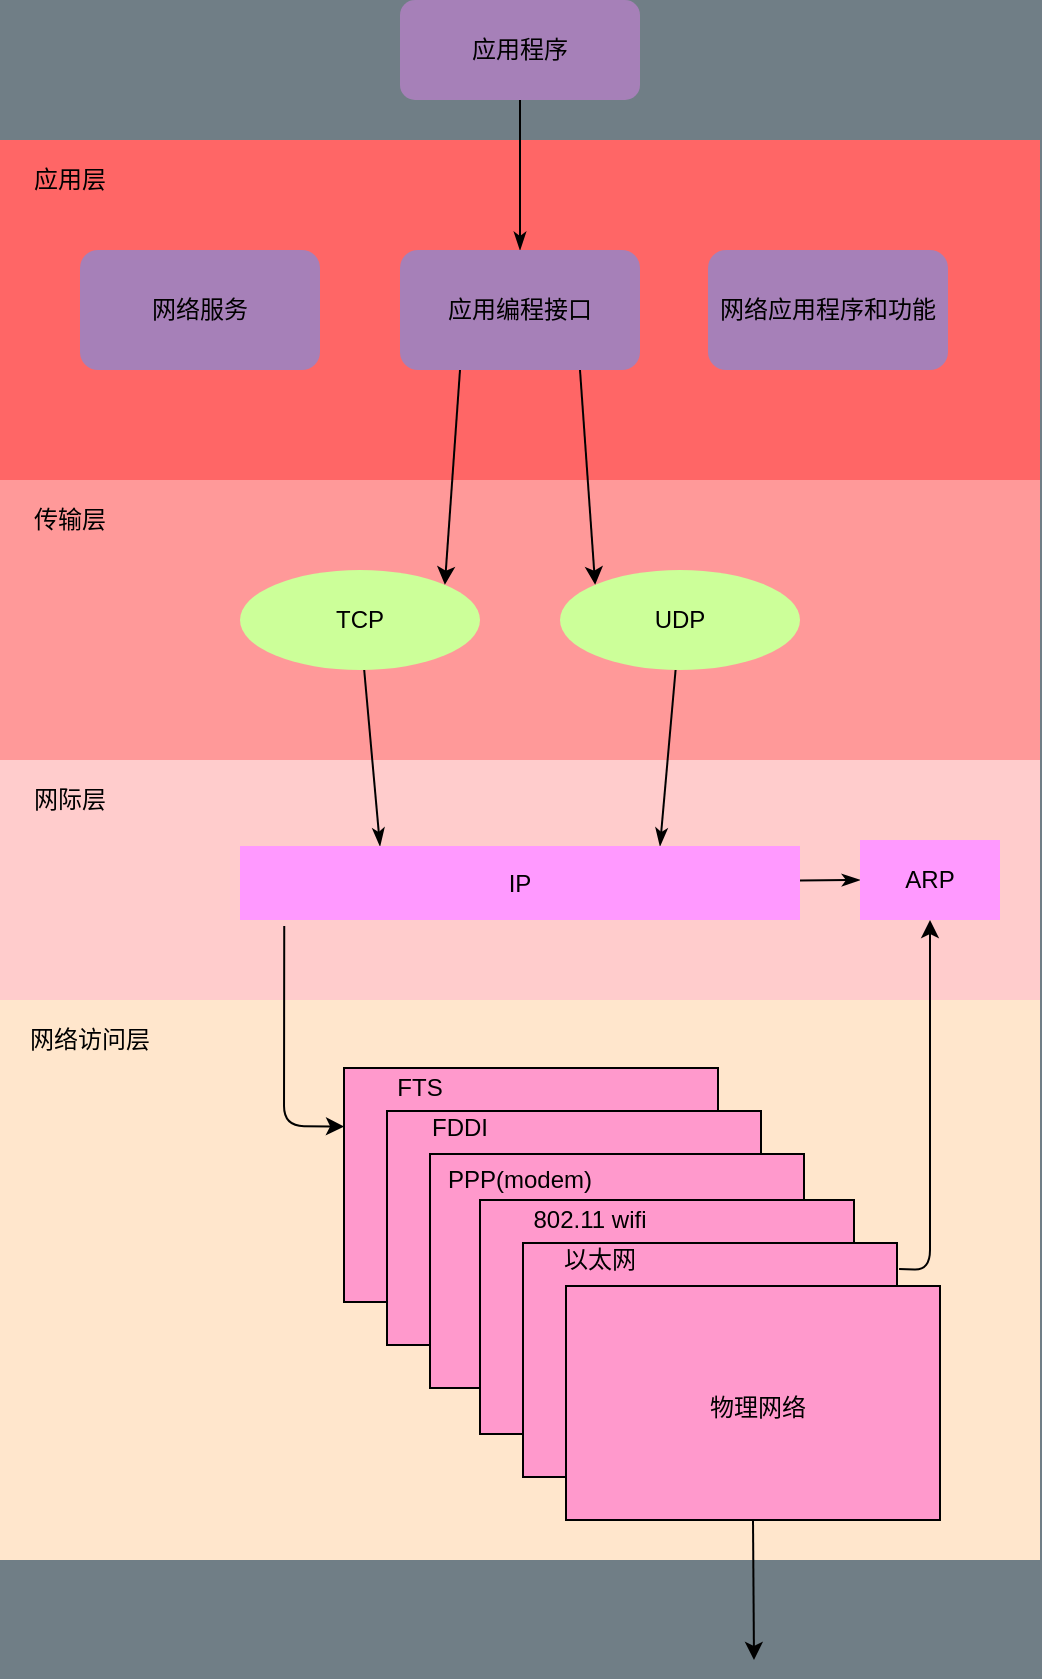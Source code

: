 <mxfile version="12.4.2" type="device" pages="1"><diagram id="VSArOQDPkqbNzoKQu4Cz" name="第 1 页"><mxGraphModel dx="782" dy="1367" grid="1" gridSize="10" guides="1" tooltips="1" connect="1" arrows="1" fold="1" page="1" pageScale="1" pageWidth="1169" pageHeight="827" background="#707E86" math="0" shadow="0"><root><mxCell id="0"/><mxCell id="1" parent="0"/><mxCell id="cDjEXVsA5oVWPAAyP_pl-37" value="" style="rounded=0;whiteSpace=wrap;html=1;strokeColor=none;fillColor=#FF6666;" vertex="1" parent="1"><mxGeometry x="170" y="30" width="520" height="170" as="geometry"/></mxCell><mxCell id="cDjEXVsA5oVWPAAyP_pl-38" value="" style="rounded=0;whiteSpace=wrap;html=1;strokeColor=none;fillColor=#FF9999;" vertex="1" parent="1"><mxGeometry x="170" y="200" width="520" height="140" as="geometry"/></mxCell><mxCell id="cDjEXVsA5oVWPAAyP_pl-39" value="" style="rounded=0;whiteSpace=wrap;html=1;strokeColor=none;fillColor=#FFCCCC;" vertex="1" parent="1"><mxGeometry x="170" y="340" width="520" height="120" as="geometry"/></mxCell><mxCell id="cDjEXVsA5oVWPAAyP_pl-40" value="" style="rounded=0;whiteSpace=wrap;html=1;strokeColor=none;fillColor=#FFE6CC;" vertex="1" parent="1"><mxGeometry x="170" y="460" width="520" height="280" as="geometry"/></mxCell><mxCell id="cDjEXVsA5oVWPAAyP_pl-46" style="edgeStyle=orthogonalEdgeStyle;rounded=0;orthogonalLoop=1;jettySize=auto;html=1;entryX=0.5;entryY=0;entryDx=0;entryDy=0;endArrow=classicThin;endFill=1;startArrow=none;startFill=0;" edge="1" parent="1" source="cDjEXVsA5oVWPAAyP_pl-41" target="cDjEXVsA5oVWPAAyP_pl-44"><mxGeometry relative="1" as="geometry"/></mxCell><mxCell id="cDjEXVsA5oVWPAAyP_pl-41" value="应用程序" style="rounded=1;whiteSpace=wrap;html=1;strokeColor=none;fillColor=#A680B8;" vertex="1" parent="1"><mxGeometry x="370" y="-40" width="120" height="50" as="geometry"/></mxCell><mxCell id="cDjEXVsA5oVWPAAyP_pl-42" value="应用层" style="text;html=1;strokeColor=none;fillColor=none;align=center;verticalAlign=middle;whiteSpace=wrap;rounded=0;" vertex="1" parent="1"><mxGeometry x="180" y="40" width="50" height="20" as="geometry"/></mxCell><mxCell id="cDjEXVsA5oVWPAAyP_pl-43" value="网络服务" style="rounded=1;whiteSpace=wrap;html=1;strokeColor=none;fillColor=#A680B8;" vertex="1" parent="1"><mxGeometry x="210" y="85" width="120" height="60" as="geometry"/></mxCell><mxCell id="cDjEXVsA5oVWPAAyP_pl-44" value="应用编程接口" style="rounded=1;whiteSpace=wrap;html=1;strokeColor=none;fillColor=#A680B8;" vertex="1" parent="1"><mxGeometry x="370" y="85" width="120" height="60" as="geometry"/></mxCell><mxCell id="cDjEXVsA5oVWPAAyP_pl-45" value="网络应用程序和功能" style="rounded=1;whiteSpace=wrap;html=1;strokeColor=none;fillColor=#A680B8;" vertex="1" parent="1"><mxGeometry x="524" y="85" width="120" height="60" as="geometry"/></mxCell><mxCell id="cDjEXVsA5oVWPAAyP_pl-47" value="传输层" style="text;html=1;strokeColor=none;fillColor=none;align=center;verticalAlign=middle;whiteSpace=wrap;rounded=0;" vertex="1" parent="1"><mxGeometry x="180" y="210" width="50" height="20" as="geometry"/></mxCell><mxCell id="cDjEXVsA5oVWPAAyP_pl-63" style="rounded=0;orthogonalLoop=1;jettySize=auto;html=1;entryX=0.25;entryY=0;entryDx=0;entryDy=0;startArrow=none;startFill=0;endArrow=classicThin;endFill=1;" edge="1" parent="1" source="cDjEXVsA5oVWPAAyP_pl-50" target="cDjEXVsA5oVWPAAyP_pl-57"><mxGeometry relative="1" as="geometry"/></mxCell><mxCell id="cDjEXVsA5oVWPAAyP_pl-50" value="TCP" style="ellipse;whiteSpace=wrap;html=1;strokeColor=none;fillColor=#CCFF99;" vertex="1" parent="1"><mxGeometry x="290" y="245" width="120" height="50" as="geometry"/></mxCell><mxCell id="cDjEXVsA5oVWPAAyP_pl-64" style="edgeStyle=none;rounded=0;orthogonalLoop=1;jettySize=auto;html=1;entryX=0.75;entryY=0;entryDx=0;entryDy=0;startArrow=none;startFill=0;endArrow=classicThin;endFill=1;" edge="1" parent="1" source="cDjEXVsA5oVWPAAyP_pl-52" target="cDjEXVsA5oVWPAAyP_pl-57"><mxGeometry relative="1" as="geometry"/></mxCell><mxCell id="cDjEXVsA5oVWPAAyP_pl-52" value="UDP" style="ellipse;whiteSpace=wrap;html=1;strokeColor=none;fillColor=#CCFF99;" vertex="1" parent="1"><mxGeometry x="450" y="245" width="120" height="50" as="geometry"/></mxCell><mxCell id="cDjEXVsA5oVWPAAyP_pl-53" value="" style="endArrow=classic;html=1;entryX=1;entryY=0;entryDx=0;entryDy=0;exitX=0.25;exitY=1;exitDx=0;exitDy=0;" edge="1" parent="1" source="cDjEXVsA5oVWPAAyP_pl-44" target="cDjEXVsA5oVWPAAyP_pl-50"><mxGeometry width="50" height="50" relative="1" as="geometry"><mxPoint x="400" y="240" as="sourcePoint"/><mxPoint x="450" y="190" as="targetPoint"/></mxGeometry></mxCell><mxCell id="cDjEXVsA5oVWPAAyP_pl-54" value="" style="endArrow=classic;html=1;entryX=0;entryY=0;entryDx=0;entryDy=0;exitX=0.75;exitY=1;exitDx=0;exitDy=0;" edge="1" parent="1" source="cDjEXVsA5oVWPAAyP_pl-44" target="cDjEXVsA5oVWPAAyP_pl-52"><mxGeometry width="50" height="50" relative="1" as="geometry"><mxPoint x="410" y="155" as="sourcePoint"/><mxPoint x="402.426" y="262.322" as="targetPoint"/></mxGeometry></mxCell><mxCell id="cDjEXVsA5oVWPAAyP_pl-56" value="网际层" style="text;html=1;strokeColor=none;fillColor=none;align=center;verticalAlign=middle;whiteSpace=wrap;rounded=0;" vertex="1" parent="1"><mxGeometry x="180" y="350" width="50" height="20" as="geometry"/></mxCell><mxCell id="cDjEXVsA5oVWPAAyP_pl-65" style="edgeStyle=none;rounded=0;orthogonalLoop=1;jettySize=auto;html=1;entryX=0;entryY=0.5;entryDx=0;entryDy=0;startArrow=none;startFill=0;endArrow=classicThin;endFill=1;" edge="1" parent="1" source="cDjEXVsA5oVWPAAyP_pl-57" target="cDjEXVsA5oVWPAAyP_pl-58"><mxGeometry relative="1" as="geometry"/></mxCell><mxCell id="cDjEXVsA5oVWPAAyP_pl-57" value="IP" style="rounded=0;whiteSpace=wrap;html=1;strokeColor=none;fillColor=#FF99FF;" vertex="1" parent="1"><mxGeometry x="290" y="383" width="280" height="37" as="geometry"/></mxCell><mxCell id="cDjEXVsA5oVWPAAyP_pl-58" value="ARP" style="rounded=0;whiteSpace=wrap;html=1;strokeColor=none;fillColor=#FF99FF;" vertex="1" parent="1"><mxGeometry x="600" y="380" width="70" height="40" as="geometry"/></mxCell><mxCell id="cDjEXVsA5oVWPAAyP_pl-66" value="网络访问层" style="text;html=1;strokeColor=none;fillColor=none;align=center;verticalAlign=middle;whiteSpace=wrap;rounded=0;" vertex="1" parent="1"><mxGeometry x="180" y="470" width="70" height="20" as="geometry"/></mxCell><mxCell id="cDjEXVsA5oVWPAAyP_pl-67" value="" style="verticalLabelPosition=bottom;verticalAlign=top;html=1;shape=mxgraph.basic.layered_rect;dx=43;outlineConnect=0;strokeColor=#000000;fillColor=#FF99CC;noLabel=0;direction=west;labelPadding=0;autosize=0;collapsible=0;container=0;part=0;resizeWidth=0;treeFolding=0;" vertex="1" parent="1"><mxGeometry x="342" y="494" width="230" height="160" as="geometry"/></mxCell><mxCell id="cDjEXVsA5oVWPAAyP_pl-68" value="" style="verticalLabelPosition=bottom;verticalAlign=top;html=1;shape=mxgraph.basic.layered_rect;dx=43;outlineConnect=0;strokeColor=#000000;fillColor=#FF99CC;noLabel=0;direction=west;labelPadding=0;autosize=0;collapsible=0;container=0;part=0;resizeWidth=0;treeFolding=0;" vertex="1" parent="1"><mxGeometry x="410" y="560" width="230" height="160" as="geometry"/></mxCell><mxCell id="cDjEXVsA5oVWPAAyP_pl-69" value="FTS" style="text;html=1;strokeColor=none;fillColor=none;align=center;verticalAlign=middle;whiteSpace=wrap;rounded=0;" vertex="1" parent="1"><mxGeometry x="360" y="494" width="40" height="20" as="geometry"/></mxCell><mxCell id="cDjEXVsA5oVWPAAyP_pl-72" value="FDDI" style="text;html=1;strokeColor=none;fillColor=none;align=center;verticalAlign=middle;whiteSpace=wrap;rounded=0;" vertex="1" parent="1"><mxGeometry x="380" y="514" width="40" height="20" as="geometry"/></mxCell><mxCell id="cDjEXVsA5oVWPAAyP_pl-74" value="" style="edgeStyle=none;rounded=0;orthogonalLoop=1;jettySize=auto;html=1;startArrow=none;startFill=0;endArrow=classicThin;endFill=1;" edge="1" parent="1" source="cDjEXVsA5oVWPAAyP_pl-73" target="cDjEXVsA5oVWPAAyP_pl-68"><mxGeometry relative="1" as="geometry"/></mxCell><mxCell id="cDjEXVsA5oVWPAAyP_pl-73" value="PPP(modem)" style="text;html=1;strokeColor=none;fillColor=none;align=center;verticalAlign=middle;whiteSpace=wrap;rounded=0;" vertex="1" parent="1"><mxGeometry x="410" y="540" width="40" height="20" as="geometry"/></mxCell><mxCell id="cDjEXVsA5oVWPAAyP_pl-75" value="802.11 wifi" style="text;html=1;strokeColor=none;fillColor=none;align=center;verticalAlign=middle;whiteSpace=wrap;rounded=0;" vertex="1" parent="1"><mxGeometry x="430" y="560" width="70" height="20" as="geometry"/></mxCell><mxCell id="cDjEXVsA5oVWPAAyP_pl-77" value="以太网" style="text;html=1;strokeColor=none;fillColor=none;align=center;verticalAlign=middle;whiteSpace=wrap;rounded=0;" vertex="1" parent="1"><mxGeometry x="450" y="580" width="40" height="20" as="geometry"/></mxCell><mxCell id="cDjEXVsA5oVWPAAyP_pl-78" value="物理网络" style="text;html=1;strokeColor=none;fillColor=none;align=center;verticalAlign=middle;whiteSpace=wrap;rounded=0;" vertex="1" parent="1"><mxGeometry x="524" y="654" width="50" height="20" as="geometry"/></mxCell><mxCell id="cDjEXVsA5oVWPAAyP_pl-81" value="" style="endArrow=classic;html=1;exitX=0.079;exitY=1.081;exitDx=0;exitDy=0;exitPerimeter=0;entryX=0;entryY=0;entryDx=230;entryDy=130.75;entryPerimeter=0;" edge="1" parent="1" source="cDjEXVsA5oVWPAAyP_pl-57" target="cDjEXVsA5oVWPAAyP_pl-67"><mxGeometry width="50" height="50" relative="1" as="geometry"><mxPoint x="260" y="600" as="sourcePoint"/><mxPoint x="310" y="550" as="targetPoint"/><Array as="points"><mxPoint x="312" y="523"/></Array></mxGeometry></mxCell><mxCell id="cDjEXVsA5oVWPAAyP_pl-82" value="" style="endArrow=classic;html=1;exitX=0.089;exitY=0.784;exitDx=0;exitDy=0;exitPerimeter=0;entryX=0.5;entryY=1;entryDx=0;entryDy=0;" edge="1" parent="1" source="cDjEXVsA5oVWPAAyP_pl-68" target="cDjEXVsA5oVWPAAyP_pl-58"><mxGeometry width="50" height="50" relative="1" as="geometry"><mxPoint x="620" y="560" as="sourcePoint"/><mxPoint x="670" y="510" as="targetPoint"/><Array as="points"><mxPoint x="635" y="595"/></Array></mxGeometry></mxCell><mxCell id="cDjEXVsA5oVWPAAyP_pl-83" value="" style="endArrow=classic;html=1;exitX=0;exitY=0;exitDx=93.5;exitDy=0;exitPerimeter=0;" edge="1" parent="1" source="cDjEXVsA5oVWPAAyP_pl-68"><mxGeometry width="50" height="50" relative="1" as="geometry"><mxPoint x="540" y="820" as="sourcePoint"/><mxPoint x="547" y="790" as="targetPoint"/></mxGeometry></mxCell></root></mxGraphModel></diagram></mxfile>